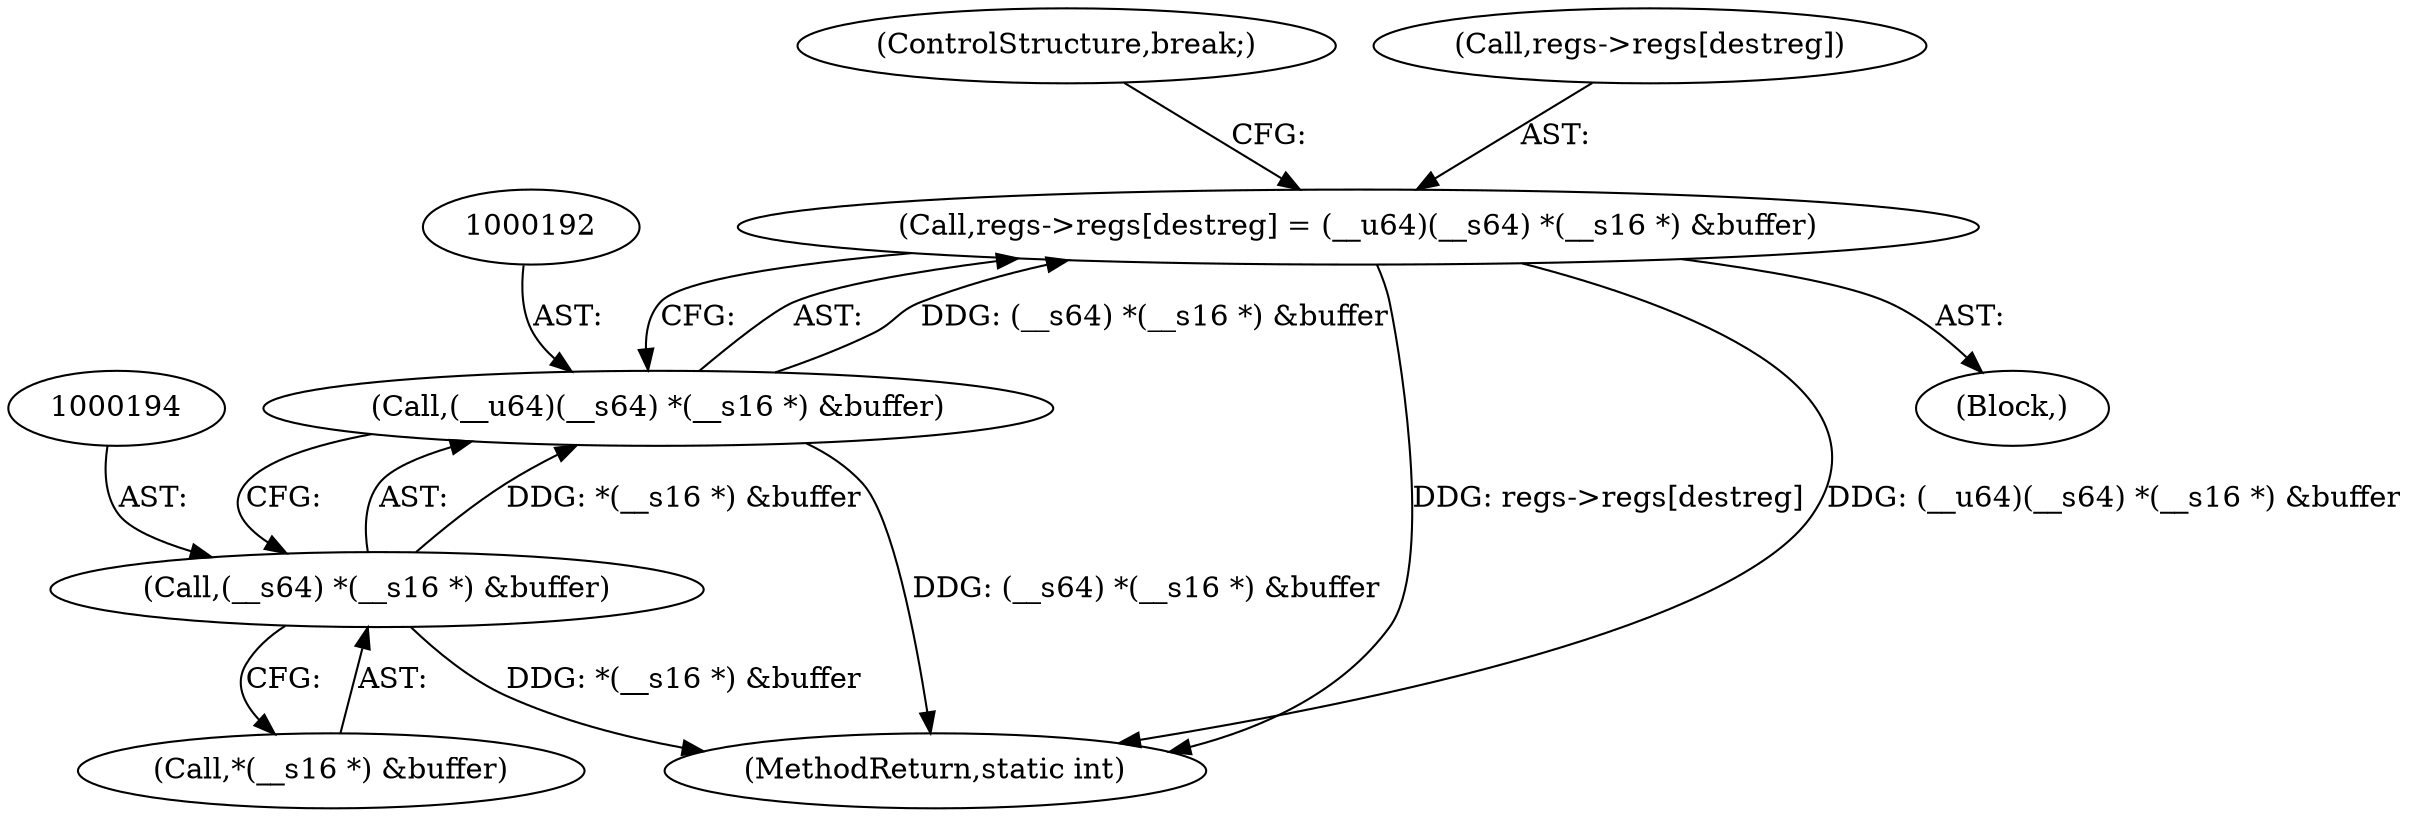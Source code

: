 digraph "0_linux_a8b0ca17b80e92faab46ee7179ba9e99ccb61233_26@array" {
"1000185" [label="(Call,regs->regs[destreg] = (__u64)(__s64) *(__s16 *) &buffer)"];
"1000191" [label="(Call,(__u64)(__s64) *(__s16 *) &buffer)"];
"1000193" [label="(Call,(__s64) *(__s16 *) &buffer)"];
"1000185" [label="(Call,regs->regs[destreg] = (__u64)(__s64) *(__s16 *) &buffer)"];
"1000304" [label="(MethodReturn,static int)"];
"1000193" [label="(Call,(__s64) *(__s16 *) &buffer)"];
"1000191" [label="(Call,(__u64)(__s64) *(__s16 *) &buffer)"];
"1000184" [label="(Block,)"];
"1000195" [label="(Call,*(__s16 *) &buffer)"];
"1000215" [label="(ControlStructure,break;)"];
"1000186" [label="(Call,regs->regs[destreg])"];
"1000185" -> "1000184"  [label="AST: "];
"1000185" -> "1000191"  [label="CFG: "];
"1000186" -> "1000185"  [label="AST: "];
"1000191" -> "1000185"  [label="AST: "];
"1000215" -> "1000185"  [label="CFG: "];
"1000185" -> "1000304"  [label="DDG: regs->regs[destreg]"];
"1000185" -> "1000304"  [label="DDG: (__u64)(__s64) *(__s16 *) &buffer"];
"1000191" -> "1000185"  [label="DDG: (__s64) *(__s16 *) &buffer"];
"1000191" -> "1000193"  [label="CFG: "];
"1000192" -> "1000191"  [label="AST: "];
"1000193" -> "1000191"  [label="AST: "];
"1000191" -> "1000304"  [label="DDG: (__s64) *(__s16 *) &buffer"];
"1000193" -> "1000191"  [label="DDG: *(__s16 *) &buffer"];
"1000193" -> "1000195"  [label="CFG: "];
"1000194" -> "1000193"  [label="AST: "];
"1000195" -> "1000193"  [label="AST: "];
"1000193" -> "1000304"  [label="DDG: *(__s16 *) &buffer"];
}

